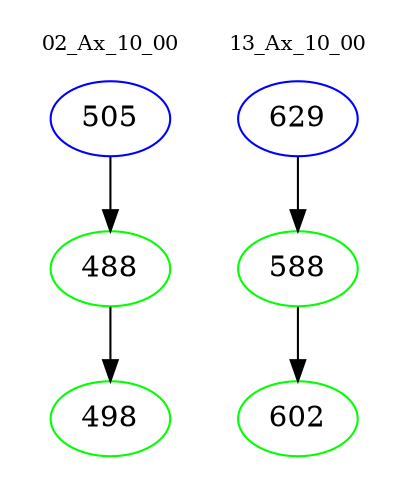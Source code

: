 digraph{
subgraph cluster_0 {
color = white
label = "02_Ax_10_00";
fontsize=10;
T0_505 [label="505", color="blue"]
T0_505 -> T0_488 [color="black"]
T0_488 [label="488", color="green"]
T0_488 -> T0_498 [color="black"]
T0_498 [label="498", color="green"]
}
subgraph cluster_1 {
color = white
label = "13_Ax_10_00";
fontsize=10;
T1_629 [label="629", color="blue"]
T1_629 -> T1_588 [color="black"]
T1_588 [label="588", color="green"]
T1_588 -> T1_602 [color="black"]
T1_602 [label="602", color="green"]
}
}
